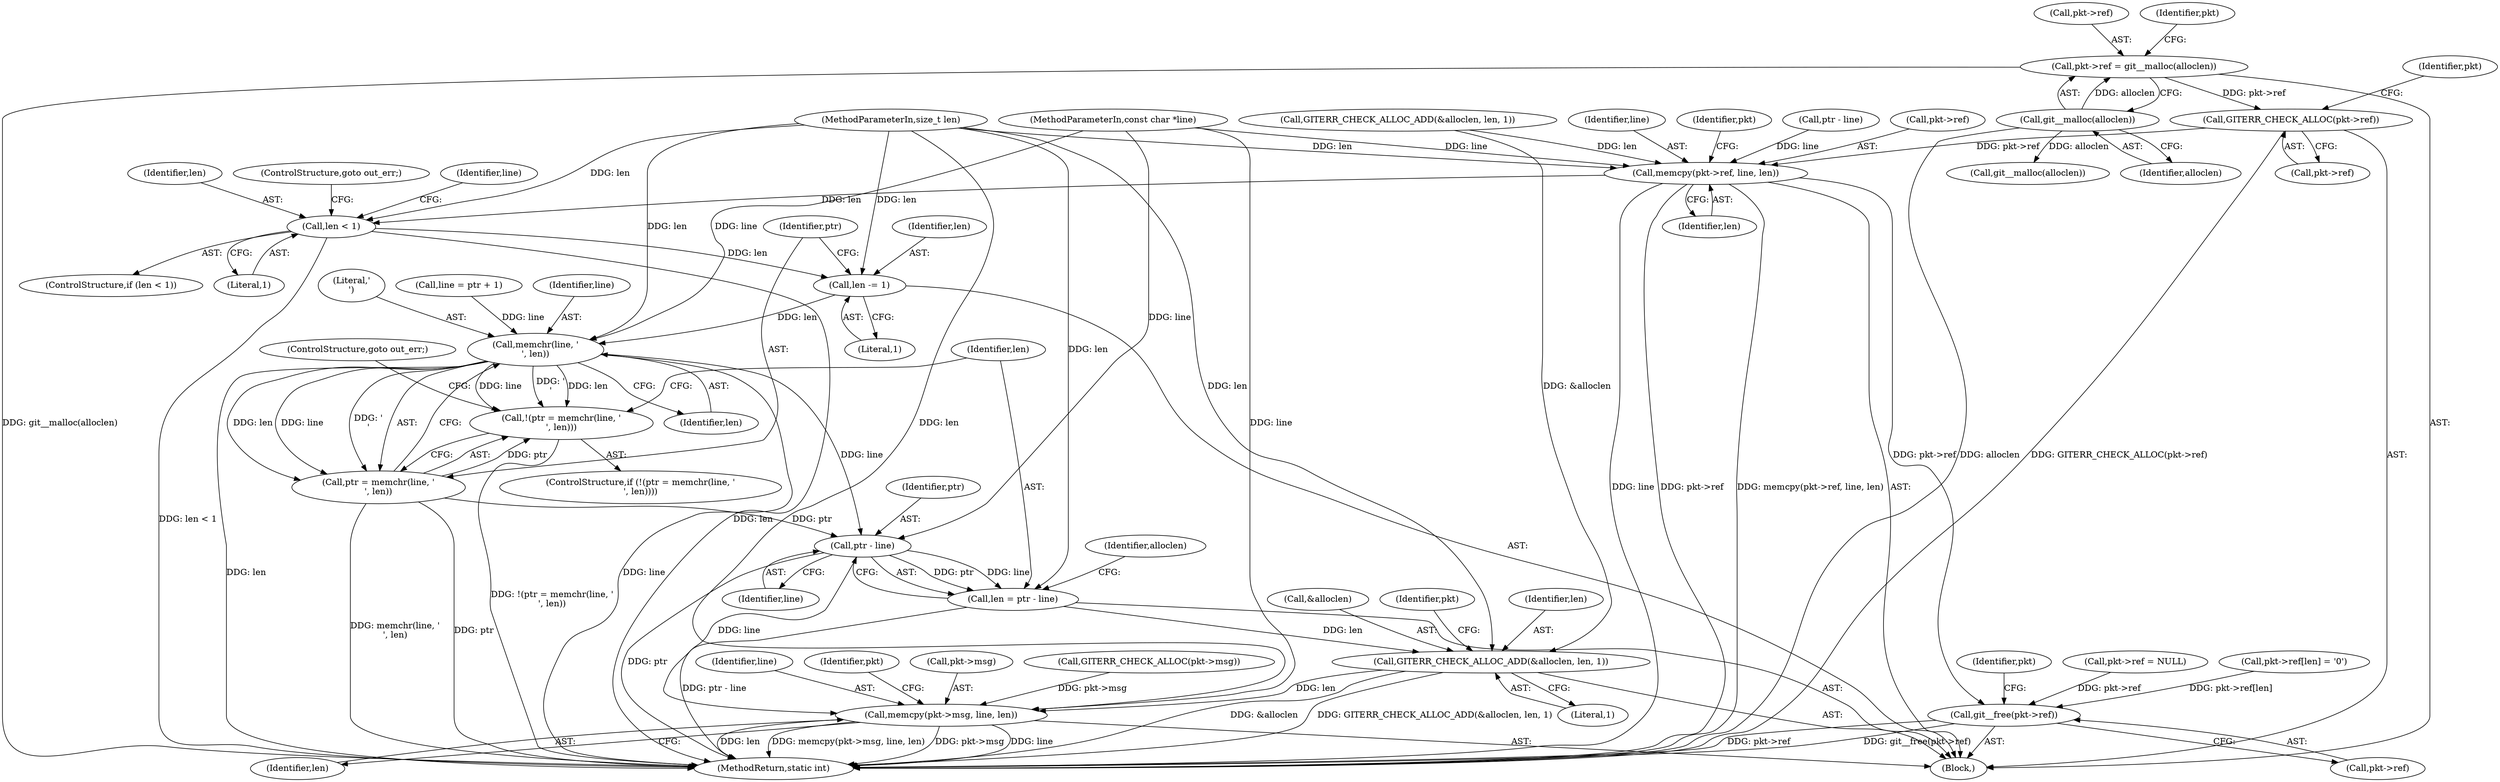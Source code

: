 digraph "0_libgit2_1f9a8510e1d2f20ed7334eeeddb92c4dd8e7c649@pointer" {
"1000163" [label="(Call,GITERR_CHECK_ALLOC(pkt->ref))"];
"1000157" [label="(Call,pkt->ref = git__malloc(alloclen))"];
"1000161" [label="(Call,git__malloc(alloclen))"];
"1000167" [label="(Call,memcpy(pkt->ref, line, len))"];
"1000181" [label="(Call,len < 1)"];
"1000190" [label="(Call,len -= 1)"];
"1000197" [label="(Call,memchr(line, '\n', len))"];
"1000194" [label="(Call,!(ptr = memchr(line, '\n', len)))"];
"1000195" [label="(Call,ptr = memchr(line, '\n', len))"];
"1000204" [label="(Call,ptr - line)"];
"1000202" [label="(Call,len = ptr - line)"];
"1000207" [label="(Call,GITERR_CHECK_ALLOC_ADD(&alloclen, len, 1))"];
"1000222" [label="(Call,memcpy(pkt->msg, line, len))"];
"1000247" [label="(Call,git__free(pkt->ref))"];
"1000149" [label="(Call,ptr - line)"];
"1000206" [label="(Identifier,line)"];
"1000222" [label="(Call,memcpy(pkt->msg, line, len))"];
"1000210" [label="(Identifier,len)"];
"1000117" [label="(Call,pkt->ref = NULL)"];
"1000203" [label="(Identifier,len)"];
"1000248" [label="(Call,pkt->ref)"];
"1000162" [label="(Identifier,alloclen)"];
"1000161" [label="(Call,git__malloc(alloclen))"];
"1000181" [label="(Call,len < 1)"];
"1000211" [label="(Literal,1)"];
"1000208" [label="(Call,&alloclen)"];
"1000190" [label="(Call,len -= 1)"];
"1000168" [label="(Call,pkt->ref)"];
"1000218" [label="(Call,GITERR_CHECK_ALLOC(pkt->msg))"];
"1000214" [label="(Identifier,pkt)"];
"1000202" [label="(Call,len = ptr - line)"];
"1000163" [label="(Call,GITERR_CHECK_ALLOC(pkt->ref))"];
"1000105" [label="(Block,)"];
"1000173" [label="(Call,pkt->ref[len] = '\0')"];
"1000171" [label="(Identifier,line)"];
"1000172" [label="(Identifier,len)"];
"1000158" [label="(Call,pkt->ref)"];
"1000192" [label="(Literal,1)"];
"1000227" [label="(Identifier,len)"];
"1000201" [label="(ControlStructure,goto out_err;)"];
"1000182" [label="(Identifier,len)"];
"1000196" [label="(Identifier,ptr)"];
"1000216" [label="(Call,git__malloc(alloclen))"];
"1000183" [label="(Literal,1)"];
"1000207" [label="(Call,GITERR_CHECK_ALLOC_ADD(&alloclen, len, 1))"];
"1000200" [label="(Identifier,len)"];
"1000194" [label="(Call,!(ptr = memchr(line, '\n', len)))"];
"1000169" [label="(Identifier,pkt)"];
"1000184" [label="(ControlStructure,goto out_err;)"];
"1000256" [label="(MethodReturn,static int)"];
"1000199" [label="(Literal,'\n')"];
"1000205" [label="(Identifier,ptr)"];
"1000209" [label="(Identifier,alloclen)"];
"1000195" [label="(Call,ptr = memchr(line, '\n', len))"];
"1000176" [label="(Identifier,pkt)"];
"1000165" [label="(Identifier,pkt)"];
"1000103" [label="(MethodParameterIn,const char *line)"];
"1000204" [label="(Call,ptr - line)"];
"1000231" [label="(Identifier,pkt)"];
"1000223" [label="(Call,pkt->msg)"];
"1000157" [label="(Call,pkt->ref = git__malloc(alloclen))"];
"1000186" [label="(Identifier,line)"];
"1000252" [label="(Identifier,pkt)"];
"1000167" [label="(Call,memcpy(pkt->ref, line, len))"];
"1000247" [label="(Call,git__free(pkt->ref))"];
"1000164" [label="(Call,pkt->ref)"];
"1000180" [label="(ControlStructure,if (len < 1))"];
"1000152" [label="(Call,GITERR_CHECK_ALLOC_ADD(&alloclen, len, 1))"];
"1000104" [label="(MethodParameterIn,size_t len)"];
"1000185" [label="(Call,line = ptr + 1)"];
"1000198" [label="(Identifier,line)"];
"1000191" [label="(Identifier,len)"];
"1000226" [label="(Identifier,line)"];
"1000197" [label="(Call,memchr(line, '\n', len))"];
"1000193" [label="(ControlStructure,if (!(ptr = memchr(line, '\n', len))))"];
"1000163" -> "1000105"  [label="AST: "];
"1000163" -> "1000164"  [label="CFG: "];
"1000164" -> "1000163"  [label="AST: "];
"1000169" -> "1000163"  [label="CFG: "];
"1000163" -> "1000256"  [label="DDG: GITERR_CHECK_ALLOC(pkt->ref)"];
"1000157" -> "1000163"  [label="DDG: pkt->ref"];
"1000163" -> "1000167"  [label="DDG: pkt->ref"];
"1000157" -> "1000105"  [label="AST: "];
"1000157" -> "1000161"  [label="CFG: "];
"1000158" -> "1000157"  [label="AST: "];
"1000161" -> "1000157"  [label="AST: "];
"1000165" -> "1000157"  [label="CFG: "];
"1000157" -> "1000256"  [label="DDG: git__malloc(alloclen)"];
"1000161" -> "1000157"  [label="DDG: alloclen"];
"1000161" -> "1000162"  [label="CFG: "];
"1000162" -> "1000161"  [label="AST: "];
"1000161" -> "1000256"  [label="DDG: alloclen"];
"1000161" -> "1000216"  [label="DDG: alloclen"];
"1000167" -> "1000105"  [label="AST: "];
"1000167" -> "1000172"  [label="CFG: "];
"1000168" -> "1000167"  [label="AST: "];
"1000171" -> "1000167"  [label="AST: "];
"1000172" -> "1000167"  [label="AST: "];
"1000176" -> "1000167"  [label="CFG: "];
"1000167" -> "1000256"  [label="DDG: pkt->ref"];
"1000167" -> "1000256"  [label="DDG: memcpy(pkt->ref, line, len)"];
"1000167" -> "1000256"  [label="DDG: line"];
"1000149" -> "1000167"  [label="DDG: line"];
"1000103" -> "1000167"  [label="DDG: line"];
"1000152" -> "1000167"  [label="DDG: len"];
"1000104" -> "1000167"  [label="DDG: len"];
"1000167" -> "1000181"  [label="DDG: len"];
"1000167" -> "1000247"  [label="DDG: pkt->ref"];
"1000181" -> "1000180"  [label="AST: "];
"1000181" -> "1000183"  [label="CFG: "];
"1000182" -> "1000181"  [label="AST: "];
"1000183" -> "1000181"  [label="AST: "];
"1000184" -> "1000181"  [label="CFG: "];
"1000186" -> "1000181"  [label="CFG: "];
"1000181" -> "1000256"  [label="DDG: len < 1"];
"1000181" -> "1000256"  [label="DDG: len"];
"1000104" -> "1000181"  [label="DDG: len"];
"1000181" -> "1000190"  [label="DDG: len"];
"1000190" -> "1000105"  [label="AST: "];
"1000190" -> "1000192"  [label="CFG: "];
"1000191" -> "1000190"  [label="AST: "];
"1000192" -> "1000190"  [label="AST: "];
"1000196" -> "1000190"  [label="CFG: "];
"1000104" -> "1000190"  [label="DDG: len"];
"1000190" -> "1000197"  [label="DDG: len"];
"1000197" -> "1000195"  [label="AST: "];
"1000197" -> "1000200"  [label="CFG: "];
"1000198" -> "1000197"  [label="AST: "];
"1000199" -> "1000197"  [label="AST: "];
"1000200" -> "1000197"  [label="AST: "];
"1000195" -> "1000197"  [label="CFG: "];
"1000197" -> "1000256"  [label="DDG: len"];
"1000197" -> "1000256"  [label="DDG: line"];
"1000197" -> "1000194"  [label="DDG: line"];
"1000197" -> "1000194"  [label="DDG: '\n'"];
"1000197" -> "1000194"  [label="DDG: len"];
"1000197" -> "1000195"  [label="DDG: line"];
"1000197" -> "1000195"  [label="DDG: '\n'"];
"1000197" -> "1000195"  [label="DDG: len"];
"1000185" -> "1000197"  [label="DDG: line"];
"1000103" -> "1000197"  [label="DDG: line"];
"1000104" -> "1000197"  [label="DDG: len"];
"1000197" -> "1000204"  [label="DDG: line"];
"1000194" -> "1000193"  [label="AST: "];
"1000194" -> "1000195"  [label="CFG: "];
"1000195" -> "1000194"  [label="AST: "];
"1000201" -> "1000194"  [label="CFG: "];
"1000203" -> "1000194"  [label="CFG: "];
"1000194" -> "1000256"  [label="DDG: !(ptr = memchr(line, '\n', len))"];
"1000195" -> "1000194"  [label="DDG: ptr"];
"1000196" -> "1000195"  [label="AST: "];
"1000195" -> "1000256"  [label="DDG: memchr(line, '\n', len)"];
"1000195" -> "1000256"  [label="DDG: ptr"];
"1000195" -> "1000204"  [label="DDG: ptr"];
"1000204" -> "1000202"  [label="AST: "];
"1000204" -> "1000206"  [label="CFG: "];
"1000205" -> "1000204"  [label="AST: "];
"1000206" -> "1000204"  [label="AST: "];
"1000202" -> "1000204"  [label="CFG: "];
"1000204" -> "1000256"  [label="DDG: ptr"];
"1000204" -> "1000202"  [label="DDG: ptr"];
"1000204" -> "1000202"  [label="DDG: line"];
"1000103" -> "1000204"  [label="DDG: line"];
"1000204" -> "1000222"  [label="DDG: line"];
"1000202" -> "1000105"  [label="AST: "];
"1000203" -> "1000202"  [label="AST: "];
"1000209" -> "1000202"  [label="CFG: "];
"1000202" -> "1000256"  [label="DDG: ptr - line"];
"1000104" -> "1000202"  [label="DDG: len"];
"1000202" -> "1000207"  [label="DDG: len"];
"1000207" -> "1000105"  [label="AST: "];
"1000207" -> "1000211"  [label="CFG: "];
"1000208" -> "1000207"  [label="AST: "];
"1000210" -> "1000207"  [label="AST: "];
"1000211" -> "1000207"  [label="AST: "];
"1000214" -> "1000207"  [label="CFG: "];
"1000207" -> "1000256"  [label="DDG: &alloclen"];
"1000207" -> "1000256"  [label="DDG: GITERR_CHECK_ALLOC_ADD(&alloclen, len, 1)"];
"1000152" -> "1000207"  [label="DDG: &alloclen"];
"1000104" -> "1000207"  [label="DDG: len"];
"1000207" -> "1000222"  [label="DDG: len"];
"1000222" -> "1000105"  [label="AST: "];
"1000222" -> "1000227"  [label="CFG: "];
"1000223" -> "1000222"  [label="AST: "];
"1000226" -> "1000222"  [label="AST: "];
"1000227" -> "1000222"  [label="AST: "];
"1000231" -> "1000222"  [label="CFG: "];
"1000222" -> "1000256"  [label="DDG: pkt->msg"];
"1000222" -> "1000256"  [label="DDG: line"];
"1000222" -> "1000256"  [label="DDG: len"];
"1000222" -> "1000256"  [label="DDG: memcpy(pkt->msg, line, len)"];
"1000218" -> "1000222"  [label="DDG: pkt->msg"];
"1000103" -> "1000222"  [label="DDG: line"];
"1000104" -> "1000222"  [label="DDG: len"];
"1000247" -> "1000105"  [label="AST: "];
"1000247" -> "1000248"  [label="CFG: "];
"1000248" -> "1000247"  [label="AST: "];
"1000252" -> "1000247"  [label="CFG: "];
"1000247" -> "1000256"  [label="DDG: pkt->ref"];
"1000247" -> "1000256"  [label="DDG: git__free(pkt->ref)"];
"1000117" -> "1000247"  [label="DDG: pkt->ref"];
"1000173" -> "1000247"  [label="DDG: pkt->ref[len]"];
}
